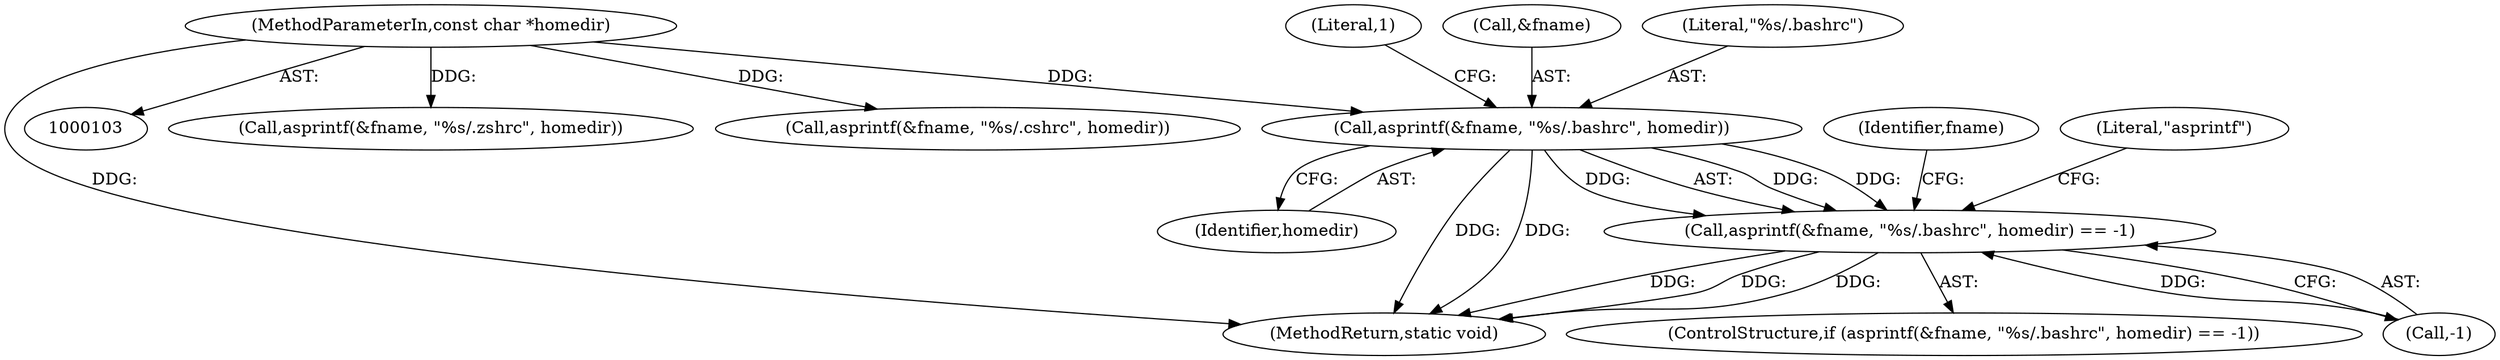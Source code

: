 digraph "0_firejail_38d418505e9ee2d326557e5639e8da49c298858f@API" {
"1000262" [label="(Call,asprintf(&fname, \"%s/.bashrc\", homedir))"];
"1000104" [label="(MethodParameterIn,const char *homedir)"];
"1000261" [label="(Call,asprintf(&fname, \"%s/.bashrc\", homedir) == -1)"];
"1000268" [label="(Literal,1)"];
"1000263" [label="(Call,&fname)"];
"1000266" [label="(Identifier,homedir)"];
"1000104" [label="(MethodParameterIn,const char *homedir)"];
"1000261" [label="(Call,asprintf(&fname, \"%s/.bashrc\", homedir) == -1)"];
"1000131" [label="(Call,asprintf(&fname, \"%s/.zshrc\", homedir))"];
"1000260" [label="(ControlStructure,if (asprintf(&fname, \"%s/.bashrc\", homedir) == -1))"];
"1000265" [label="(Literal,\"%s/.bashrc\")"];
"1000267" [label="(Call,-1)"];
"1000262" [label="(Call,asprintf(&fname, \"%s/.bashrc\", homedir))"];
"1000202" [label="(Call,asprintf(&fname, \"%s/.cshrc\", homedir))"];
"1000275" [label="(Identifier,fname)"];
"1000308" [label="(MethodReturn,static void)"];
"1000270" [label="(Literal,\"asprintf\")"];
"1000262" -> "1000261"  [label="AST: "];
"1000262" -> "1000266"  [label="CFG: "];
"1000263" -> "1000262"  [label="AST: "];
"1000265" -> "1000262"  [label="AST: "];
"1000266" -> "1000262"  [label="AST: "];
"1000268" -> "1000262"  [label="CFG: "];
"1000262" -> "1000308"  [label="DDG: "];
"1000262" -> "1000308"  [label="DDG: "];
"1000262" -> "1000261"  [label="DDG: "];
"1000262" -> "1000261"  [label="DDG: "];
"1000262" -> "1000261"  [label="DDG: "];
"1000104" -> "1000262"  [label="DDG: "];
"1000104" -> "1000103"  [label="AST: "];
"1000104" -> "1000308"  [label="DDG: "];
"1000104" -> "1000131"  [label="DDG: "];
"1000104" -> "1000202"  [label="DDG: "];
"1000261" -> "1000260"  [label="AST: "];
"1000261" -> "1000267"  [label="CFG: "];
"1000267" -> "1000261"  [label="AST: "];
"1000270" -> "1000261"  [label="CFG: "];
"1000275" -> "1000261"  [label="CFG: "];
"1000261" -> "1000308"  [label="DDG: "];
"1000261" -> "1000308"  [label="DDG: "];
"1000261" -> "1000308"  [label="DDG: "];
"1000267" -> "1000261"  [label="DDG: "];
}
